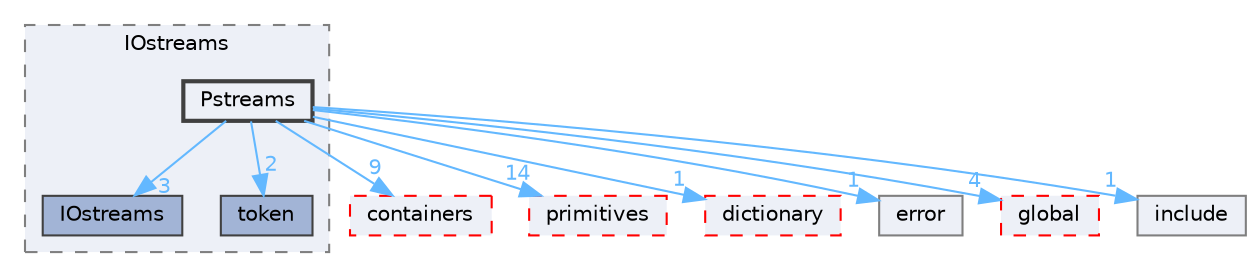 digraph "src/OpenFOAM/db/IOstreams/Pstreams"
{
 // LATEX_PDF_SIZE
  bgcolor="transparent";
  edge [fontname=Helvetica,fontsize=10,labelfontname=Helvetica,labelfontsize=10];
  node [fontname=Helvetica,fontsize=10,shape=box,height=0.2,width=0.4];
  compound=true
  subgraph clusterdir_466e4f5b4cc1582939ab4ceba36098d8 {
    graph [ bgcolor="#edf0f7", pencolor="grey50", label="IOstreams", fontname=Helvetica,fontsize=10 style="filled,dashed", URL="dir_466e4f5b4cc1582939ab4ceba36098d8.html",tooltip=""]
  dir_3bcf6d087081efad30da69158be5063e [label="IOstreams", fillcolor="#a2b4d6", color="grey25", style="filled", URL="dir_3bcf6d087081efad30da69158be5063e.html",tooltip=""];
  dir_d7bb18f9aea880d5d260c6eb9634ad53 [label="token", fillcolor="#a2b4d6", color="grey25", style="filled", URL="dir_d7bb18f9aea880d5d260c6eb9634ad53.html",tooltip=""];
  dir_b0a74f56c151a0d905a130de42a6b451 [label="Pstreams", fillcolor="#edf0f7", color="grey25", style="filled,bold", URL="dir_b0a74f56c151a0d905a130de42a6b451.html",tooltip=""];
  }
  dir_19d0872053bde092be81d7fe3f56cbf7 [label="containers", fillcolor="#edf0f7", color="red", style="filled,dashed", URL="dir_19d0872053bde092be81d7fe3f56cbf7.html",tooltip=""];
  dir_3e50f45338116b169052b428016851aa [label="primitives", fillcolor="#edf0f7", color="red", style="filled,dashed", URL="dir_3e50f45338116b169052b428016851aa.html",tooltip=""];
  dir_43e4f3d5f4ba74ef6e29186317ac2bae [label="dictionary", fillcolor="#edf0f7", color="red", style="filled,dashed", URL="dir_43e4f3d5f4ba74ef6e29186317ac2bae.html",tooltip=""];
  dir_5b778b533e0642b15b61ea7e4b236f8c [label="error", fillcolor="#edf0f7", color="grey50", style="filled", URL="dir_5b778b533e0642b15b61ea7e4b236f8c.html",tooltip=""];
  dir_8583492183f4d27c76555f8f333dd07b [label="global", fillcolor="#edf0f7", color="red", style="filled,dashed", URL="dir_8583492183f4d27c76555f8f333dd07b.html",tooltip=""];
  dir_e954e9f5966bc1c681a414ec8bd0ee15 [label="include", fillcolor="#edf0f7", color="grey50", style="filled", URL="dir_e954e9f5966bc1c681a414ec8bd0ee15.html",tooltip=""];
  dir_b0a74f56c151a0d905a130de42a6b451->dir_19d0872053bde092be81d7fe3f56cbf7 [headlabel="9", labeldistance=1.5 headhref="dir_003115_000669.html" href="dir_003115_000669.html" color="steelblue1" fontcolor="steelblue1"];
  dir_b0a74f56c151a0d905a130de42a6b451->dir_3bcf6d087081efad30da69158be5063e [headlabel="3", labeldistance=1.5 headhref="dir_003115_001968.html" href="dir_003115_001968.html" color="steelblue1" fontcolor="steelblue1"];
  dir_b0a74f56c151a0d905a130de42a6b451->dir_3e50f45338116b169052b428016851aa [headlabel="14", labeldistance=1.5 headhref="dir_003115_003069.html" href="dir_003115_003069.html" color="steelblue1" fontcolor="steelblue1"];
  dir_b0a74f56c151a0d905a130de42a6b451->dir_43e4f3d5f4ba74ef6e29186317ac2bae [headlabel="1", labeldistance=1.5 headhref="dir_003115_000924.html" href="dir_003115_000924.html" color="steelblue1" fontcolor="steelblue1"];
  dir_b0a74f56c151a0d905a130de42a6b451->dir_5b778b533e0642b15b61ea7e4b236f8c [headlabel="1", labeldistance=1.5 headhref="dir_003115_001182.html" href="dir_003115_001182.html" color="steelblue1" fontcolor="steelblue1"];
  dir_b0a74f56c151a0d905a130de42a6b451->dir_8583492183f4d27c76555f8f333dd07b [headlabel="4", labeldistance=1.5 headhref="dir_003115_001645.html" href="dir_003115_001645.html" color="steelblue1" fontcolor="steelblue1"];
  dir_b0a74f56c151a0d905a130de42a6b451->dir_d7bb18f9aea880d5d260c6eb9634ad53 [headlabel="2", labeldistance=1.5 headhref="dir_003115_004051.html" href="dir_003115_004051.html" color="steelblue1" fontcolor="steelblue1"];
  dir_b0a74f56c151a0d905a130de42a6b451->dir_e954e9f5966bc1c681a414ec8bd0ee15 [headlabel="1", labeldistance=1.5 headhref="dir_003115_001804.html" href="dir_003115_001804.html" color="steelblue1" fontcolor="steelblue1"];
}
